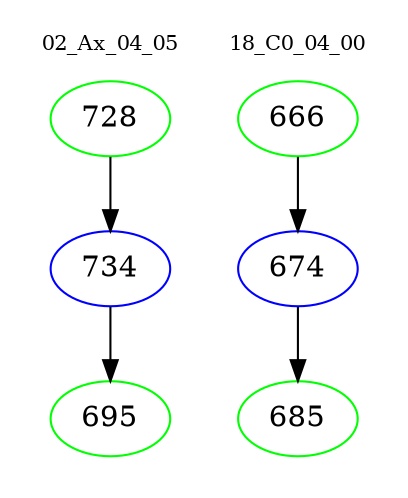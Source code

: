digraph{
subgraph cluster_0 {
color = white
label = "02_Ax_04_05";
fontsize=10;
T0_728 [label="728", color="green"]
T0_728 -> T0_734 [color="black"]
T0_734 [label="734", color="blue"]
T0_734 -> T0_695 [color="black"]
T0_695 [label="695", color="green"]
}
subgraph cluster_1 {
color = white
label = "18_C0_04_00";
fontsize=10;
T1_666 [label="666", color="green"]
T1_666 -> T1_674 [color="black"]
T1_674 [label="674", color="blue"]
T1_674 -> T1_685 [color="black"]
T1_685 [label="685", color="green"]
}
}
